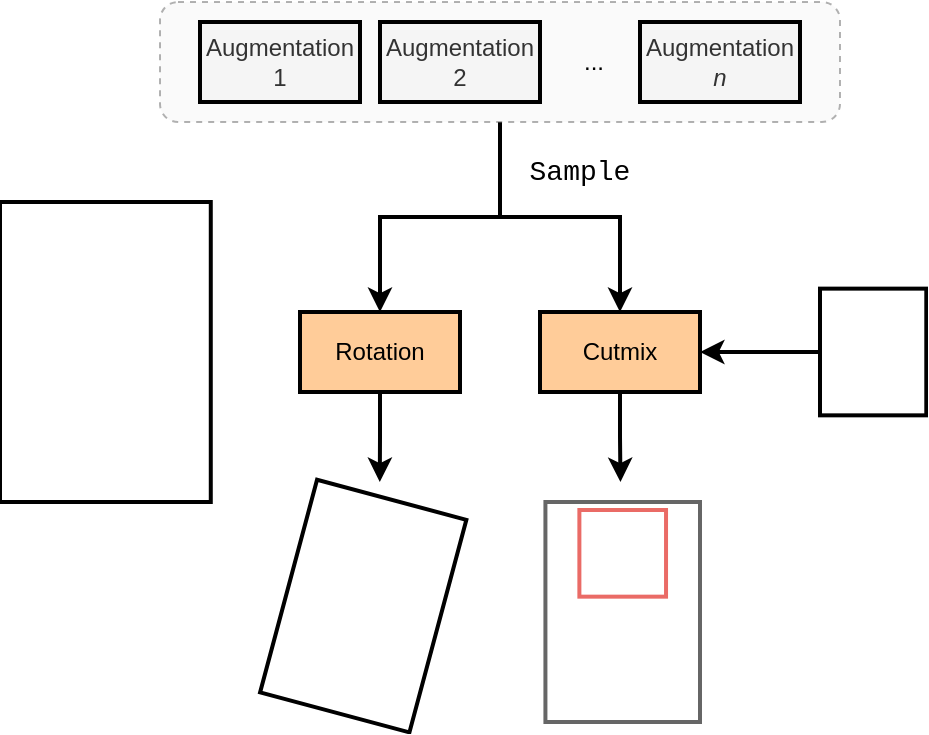 <mxfile version="24.2.1" type="device">
  <diagram name="Pagina-1" id="tp7-YIV_qzsAuCI_8di3">
    <mxGraphModel dx="1808" dy="1152" grid="1" gridSize="10" guides="1" tooltips="1" connect="1" arrows="1" fold="1" page="1" pageScale="1" pageWidth="1500" pageHeight="500" math="0" shadow="0">
      <root>
        <mxCell id="0" />
        <mxCell id="1" parent="0" />
        <mxCell id="xHTQdBXjE0BHyEhoHPTb-16" style="edgeStyle=orthogonalEdgeStyle;rounded=0;orthogonalLoop=1;jettySize=auto;html=1;exitX=0.5;exitY=1;exitDx=0;exitDy=0;entryX=0.5;entryY=0;entryDx=0;entryDy=0;strokeWidth=2;" parent="1" source="xHTQdBXjE0BHyEhoHPTb-7" target="xHTQdBXjE0BHyEhoHPTb-9" edge="1">
          <mxGeometry relative="1" as="geometry" />
        </mxCell>
        <mxCell id="xHTQdBXjE0BHyEhoHPTb-17" style="edgeStyle=orthogonalEdgeStyle;rounded=0;orthogonalLoop=1;jettySize=auto;html=1;exitX=0.5;exitY=1;exitDx=0;exitDy=0;strokeWidth=2;" parent="1" source="xHTQdBXjE0BHyEhoHPTb-7" target="xHTQdBXjE0BHyEhoHPTb-10" edge="1">
          <mxGeometry relative="1" as="geometry" />
        </mxCell>
        <mxCell id="xHTQdBXjE0BHyEhoHPTb-7" value="" style="rounded=1;whiteSpace=wrap;html=1;fillColor=#f5f5f5;fontColor=#333333;strokeColor=#666666;dashed=1;opacity=50;" parent="1" vertex="1">
          <mxGeometry x="190" y="-20" width="340" height="60" as="geometry" />
        </mxCell>
        <mxCell id="xHTQdBXjE0BHyEhoHPTb-1" value="" style="shape=image;verticalLabelPosition=bottom;labelBackgroundColor=default;verticalAlign=top;aspect=fixed;imageAspect=0;image=https://upload.wikimedia.org/wikipedia/commons/6/63/Alice_par_John_Tenniel_04.png;imageBorder=default;strokeWidth=2;" parent="1" vertex="1">
          <mxGeometry x="110" y="80" width="105.39" height="150" as="geometry" />
        </mxCell>
        <mxCell id="xHTQdBXjE0BHyEhoHPTb-2" value="Augmentation 1" style="rounded=0;whiteSpace=wrap;html=1;fillColor=#f5f5f5;fontColor=#333333;strokeColor=default;strokeWidth=2;" parent="1" vertex="1">
          <mxGeometry x="210" y="-10" width="80" height="40" as="geometry" />
        </mxCell>
        <mxCell id="xHTQdBXjE0BHyEhoHPTb-3" value="Augmentation 2" style="rounded=0;whiteSpace=wrap;html=1;fillColor=#f5f5f5;fontColor=#333333;strokeColor=default;strokeWidth=2;" parent="1" vertex="1">
          <mxGeometry x="300" y="-10" width="80" height="40" as="geometry" />
        </mxCell>
        <mxCell id="xHTQdBXjE0BHyEhoHPTb-5" value="..." style="text;html=1;align=center;verticalAlign=middle;whiteSpace=wrap;rounded=0;" parent="1" vertex="1">
          <mxGeometry x="377" y="-5" width="60" height="30" as="geometry" />
        </mxCell>
        <mxCell id="xHTQdBXjE0BHyEhoHPTb-6" value="Augmentation &lt;i&gt;n&lt;/i&gt;" style="rounded=0;whiteSpace=wrap;html=1;fillColor=#f5f5f5;fontColor=#333333;strokeColor=default;strokeWidth=2;" parent="1" vertex="1">
          <mxGeometry x="430" y="-10" width="80" height="40" as="geometry" />
        </mxCell>
        <mxCell id="xHTQdBXjE0BHyEhoHPTb-20" style="edgeStyle=orthogonalEdgeStyle;rounded=0;orthogonalLoop=1;jettySize=auto;html=1;exitX=0.5;exitY=1;exitDx=0;exitDy=0;strokeWidth=2;" parent="1" source="xHTQdBXjE0BHyEhoHPTb-9" edge="1">
          <mxGeometry relative="1" as="geometry">
            <mxPoint x="299.897" y="220" as="targetPoint" />
          </mxGeometry>
        </mxCell>
        <mxCell id="xHTQdBXjE0BHyEhoHPTb-9" value="Rotation" style="rounded=0;whiteSpace=wrap;html=1;fillColor=#ffcc99;strokeColor=default;strokeWidth=2;" parent="1" vertex="1">
          <mxGeometry x="260" y="135" width="80" height="40" as="geometry" />
        </mxCell>
        <mxCell id="xHTQdBXjE0BHyEhoHPTb-21" style="edgeStyle=orthogonalEdgeStyle;rounded=0;orthogonalLoop=1;jettySize=auto;html=1;exitX=0.5;exitY=1;exitDx=0;exitDy=0;strokeWidth=2;" parent="1" source="xHTQdBXjE0BHyEhoHPTb-10" edge="1">
          <mxGeometry relative="1" as="geometry">
            <mxPoint x="420.241" y="220" as="targetPoint" />
          </mxGeometry>
        </mxCell>
        <mxCell id="xHTQdBXjE0BHyEhoHPTb-10" value="Cutmix" style="rounded=0;whiteSpace=wrap;html=1;fillColor=#ffcc99;strokeColor=default;strokeWidth=2;" parent="1" vertex="1">
          <mxGeometry x="380" y="135" width="80" height="40" as="geometry" />
        </mxCell>
        <mxCell id="xHTQdBXjE0BHyEhoHPTb-19" style="edgeStyle=orthogonalEdgeStyle;rounded=0;orthogonalLoop=1;jettySize=auto;html=1;exitX=0;exitY=0.5;exitDx=0;exitDy=0;entryX=1;entryY=0.5;entryDx=0;entryDy=0;strokeWidth=2;" parent="1" source="xHTQdBXjE0BHyEhoHPTb-11" target="xHTQdBXjE0BHyEhoHPTb-10" edge="1">
          <mxGeometry relative="1" as="geometry" />
        </mxCell>
        <mxCell id="xHTQdBXjE0BHyEhoHPTb-11" value="" style="shape=image;verticalLabelPosition=bottom;labelBackgroundColor=default;verticalAlign=top;aspect=fixed;imageAspect=0;image=https://upload.wikimedia.org/wikipedia/commons/d/df/Alice_par_John_Tenniel_14.png;strokeWidth=2;imageBorder=default;" parent="1" vertex="1">
          <mxGeometry x="520" y="123.32" width="53.15" height="63.35" as="geometry" />
        </mxCell>
        <mxCell id="xHTQdBXjE0BHyEhoHPTb-18" value="Sample" style="text;html=1;align=center;verticalAlign=middle;whiteSpace=wrap;rounded=0;fontFamily=Courier New;fontSize=14;" parent="1" vertex="1">
          <mxGeometry x="370" y="50" width="60" height="30" as="geometry" />
        </mxCell>
        <mxCell id="xHTQdBXjE0BHyEhoHPTb-22" value="" style="shape=image;verticalLabelPosition=bottom;labelBackgroundColor=default;verticalAlign=top;aspect=fixed;imageAspect=0;image=https://upload.wikimedia.org/wikipedia/commons/6/63/Alice_par_John_Tenniel_04.png;imageBorder=default;strokeWidth=2;rotation=15;" parent="1" vertex="1">
          <mxGeometry x="252.97" y="227.04" width="77.29" height="110" as="geometry" />
        </mxCell>
        <mxCell id="xHTQdBXjE0BHyEhoHPTb-23" value="" style="shape=image;verticalLabelPosition=bottom;labelBackgroundColor=default;verticalAlign=top;aspect=fixed;imageAspect=0;image=https://upload.wikimedia.org/wikipedia/commons/6/63/Alice_par_John_Tenniel_04.png;imageBorder=default;strokeWidth=2;opacity=60;" parent="1" vertex="1">
          <mxGeometry x="382.71" y="230" width="77.29" height="110" as="geometry" />
        </mxCell>
        <mxCell id="xHTQdBXjE0BHyEhoHPTb-24" value="" style="shape=image;verticalLabelPosition=bottom;labelBackgroundColor=default;verticalAlign=top;aspect=fixed;imageAspect=0;image=https://upload.wikimedia.org/wikipedia/commons/d/df/Alice_par_John_Tenniel_14.png;strokeWidth=2;imageBorder=#EA6B66;clipPath=inset(34.33% 56.35% 32.33% 3.97%);" parent="1" vertex="1">
          <mxGeometry x="399.69" y="234" width="43.33" height="43.33" as="geometry" />
        </mxCell>
      </root>
    </mxGraphModel>
  </diagram>
</mxfile>
